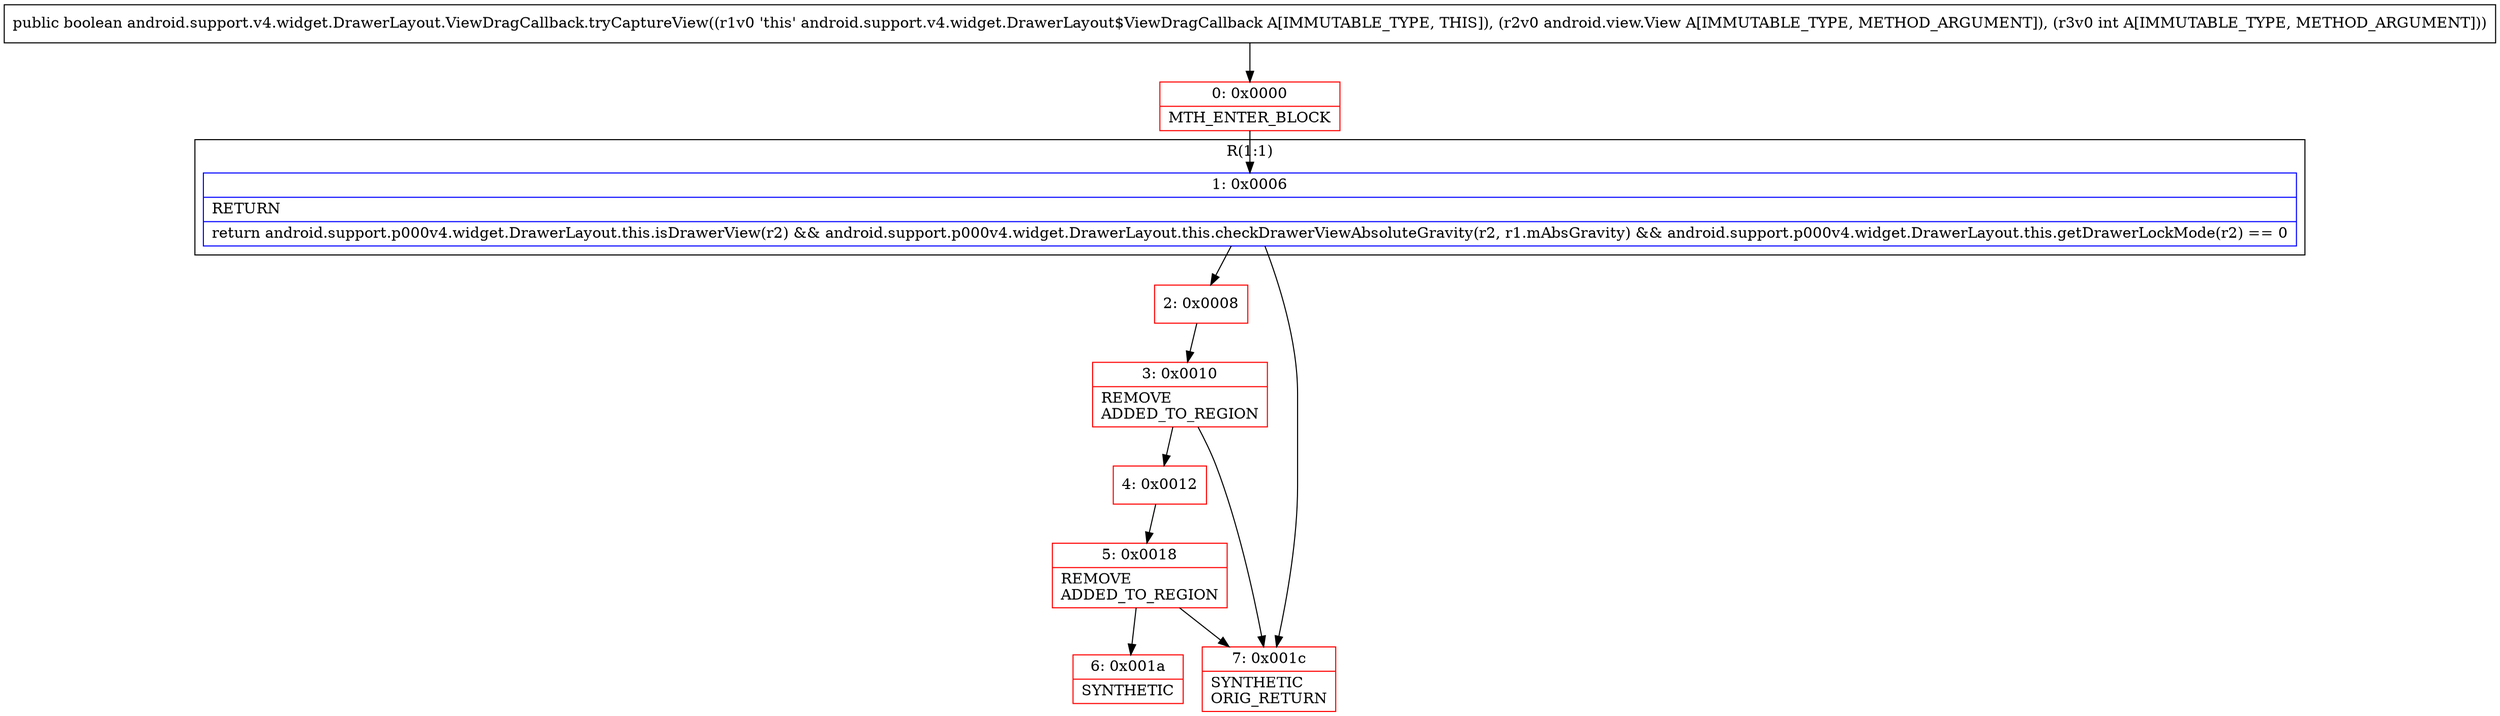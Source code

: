 digraph "CFG forandroid.support.v4.widget.DrawerLayout.ViewDragCallback.tryCaptureView(Landroid\/view\/View;I)Z" {
subgraph cluster_Region_916786244 {
label = "R(1:1)";
node [shape=record,color=blue];
Node_1 [shape=record,label="{1\:\ 0x0006|RETURN\l|return android.support.p000v4.widget.DrawerLayout.this.isDrawerView(r2) && android.support.p000v4.widget.DrawerLayout.this.checkDrawerViewAbsoluteGravity(r2, r1.mAbsGravity) && android.support.p000v4.widget.DrawerLayout.this.getDrawerLockMode(r2) == 0\l}"];
}
Node_0 [shape=record,color=red,label="{0\:\ 0x0000|MTH_ENTER_BLOCK\l}"];
Node_2 [shape=record,color=red,label="{2\:\ 0x0008}"];
Node_3 [shape=record,color=red,label="{3\:\ 0x0010|REMOVE\lADDED_TO_REGION\l}"];
Node_4 [shape=record,color=red,label="{4\:\ 0x0012}"];
Node_5 [shape=record,color=red,label="{5\:\ 0x0018|REMOVE\lADDED_TO_REGION\l}"];
Node_6 [shape=record,color=red,label="{6\:\ 0x001a|SYNTHETIC\l}"];
Node_7 [shape=record,color=red,label="{7\:\ 0x001c|SYNTHETIC\lORIG_RETURN\l}"];
MethodNode[shape=record,label="{public boolean android.support.v4.widget.DrawerLayout.ViewDragCallback.tryCaptureView((r1v0 'this' android.support.v4.widget.DrawerLayout$ViewDragCallback A[IMMUTABLE_TYPE, THIS]), (r2v0 android.view.View A[IMMUTABLE_TYPE, METHOD_ARGUMENT]), (r3v0 int A[IMMUTABLE_TYPE, METHOD_ARGUMENT])) }"];
MethodNode -> Node_0;
Node_1 -> Node_2;
Node_1 -> Node_7;
Node_0 -> Node_1;
Node_2 -> Node_3;
Node_3 -> Node_4;
Node_3 -> Node_7;
Node_4 -> Node_5;
Node_5 -> Node_6;
Node_5 -> Node_7;
}

